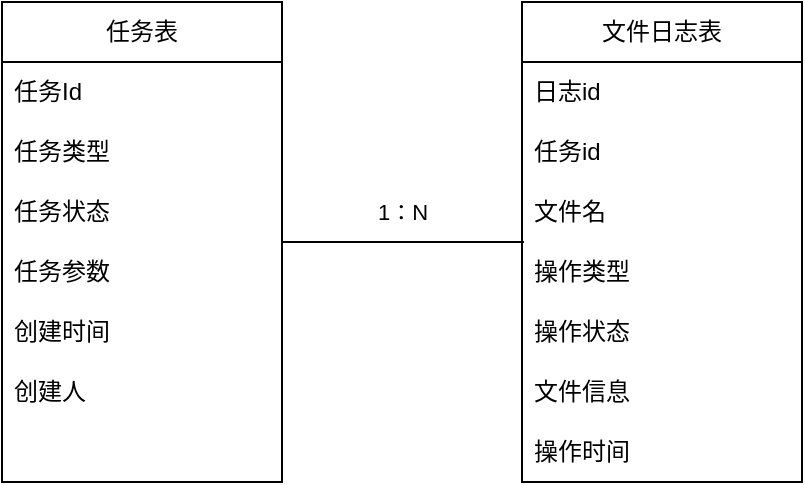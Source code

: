 <mxfile version="22.1.18" type="github">
  <diagram name="第 1 页" id="9PTIlDGoIHU2V4RHfKle">
    <mxGraphModel dx="1434" dy="738" grid="1" gridSize="10" guides="1" tooltips="1" connect="1" arrows="1" fold="1" page="1" pageScale="1" pageWidth="827" pageHeight="1169" math="0" shadow="0">
      <root>
        <mxCell id="0" />
        <mxCell id="1" parent="0" />
        <mxCell id="ciBHOBwxqZr78t8VsYqb-1" value="任务表" style="swimlane;fontStyle=0;childLayout=stackLayout;horizontal=1;startSize=30;horizontalStack=0;resizeParent=1;resizeParentMax=0;resizeLast=0;collapsible=1;marginBottom=0;whiteSpace=wrap;html=1;" vertex="1" parent="1">
          <mxGeometry x="230" y="190" width="140" height="240" as="geometry" />
        </mxCell>
        <mxCell id="ciBHOBwxqZr78t8VsYqb-2" value="任务Id" style="text;strokeColor=none;fillColor=none;align=left;verticalAlign=middle;spacingLeft=4;spacingRight=4;overflow=hidden;points=[[0,0.5],[1,0.5]];portConstraint=eastwest;rotatable=0;whiteSpace=wrap;html=1;" vertex="1" parent="ciBHOBwxqZr78t8VsYqb-1">
          <mxGeometry y="30" width="140" height="30" as="geometry" />
        </mxCell>
        <mxCell id="ciBHOBwxqZr78t8VsYqb-3" value="任务类型" style="text;strokeColor=none;fillColor=none;align=left;verticalAlign=middle;spacingLeft=4;spacingRight=4;overflow=hidden;points=[[0,0.5],[1,0.5]];portConstraint=eastwest;rotatable=0;whiteSpace=wrap;html=1;" vertex="1" parent="ciBHOBwxqZr78t8VsYqb-1">
          <mxGeometry y="60" width="140" height="30" as="geometry" />
        </mxCell>
        <mxCell id="ciBHOBwxqZr78t8VsYqb-4" value="任务状态" style="text;strokeColor=none;fillColor=none;align=left;verticalAlign=middle;spacingLeft=4;spacingRight=4;overflow=hidden;points=[[0,0.5],[1,0.5]];portConstraint=eastwest;rotatable=0;whiteSpace=wrap;html=1;" vertex="1" parent="ciBHOBwxqZr78t8VsYqb-1">
          <mxGeometry y="90" width="140" height="30" as="geometry" />
        </mxCell>
        <mxCell id="ciBHOBwxqZr78t8VsYqb-15" value="任务参数" style="text;strokeColor=none;fillColor=none;align=left;verticalAlign=middle;spacingLeft=4;spacingRight=4;overflow=hidden;points=[[0,0.5],[1,0.5]];portConstraint=eastwest;rotatable=0;whiteSpace=wrap;html=1;" vertex="1" parent="ciBHOBwxqZr78t8VsYqb-1">
          <mxGeometry y="120" width="140" height="30" as="geometry" />
        </mxCell>
        <mxCell id="ciBHOBwxqZr78t8VsYqb-16" value="创建时间" style="text;strokeColor=none;fillColor=none;align=left;verticalAlign=middle;spacingLeft=4;spacingRight=4;overflow=hidden;points=[[0,0.5],[1,0.5]];portConstraint=eastwest;rotatable=0;whiteSpace=wrap;html=1;" vertex="1" parent="ciBHOBwxqZr78t8VsYqb-1">
          <mxGeometry y="150" width="140" height="30" as="geometry" />
        </mxCell>
        <mxCell id="ciBHOBwxqZr78t8VsYqb-17" value="创建人" style="text;strokeColor=none;fillColor=none;align=left;verticalAlign=middle;spacingLeft=4;spacingRight=4;overflow=hidden;points=[[0,0.5],[1,0.5]];portConstraint=eastwest;rotatable=0;whiteSpace=wrap;html=1;" vertex="1" parent="ciBHOBwxqZr78t8VsYqb-1">
          <mxGeometry y="180" width="140" height="30" as="geometry" />
        </mxCell>
        <mxCell id="ciBHOBwxqZr78t8VsYqb-18" style="text;strokeColor=none;fillColor=none;align=left;verticalAlign=middle;spacingLeft=4;spacingRight=4;overflow=hidden;points=[[0,0.5],[1,0.5]];portConstraint=eastwest;rotatable=0;whiteSpace=wrap;html=1;" vertex="1" parent="ciBHOBwxqZr78t8VsYqb-1">
          <mxGeometry y="210" width="140" height="30" as="geometry" />
        </mxCell>
        <mxCell id="ciBHOBwxqZr78t8VsYqb-19" value="文件日志表" style="swimlane;fontStyle=0;childLayout=stackLayout;horizontal=1;startSize=30;horizontalStack=0;resizeParent=1;resizeParentMax=0;resizeLast=0;collapsible=1;marginBottom=0;whiteSpace=wrap;html=1;" vertex="1" parent="1">
          <mxGeometry x="490" y="190" width="140" height="240" as="geometry" />
        </mxCell>
        <mxCell id="ciBHOBwxqZr78t8VsYqb-27" value="日志id" style="text;strokeColor=none;fillColor=none;align=left;verticalAlign=middle;spacingLeft=4;spacingRight=4;overflow=hidden;points=[[0,0.5],[1,0.5]];portConstraint=eastwest;rotatable=0;whiteSpace=wrap;html=1;" vertex="1" parent="ciBHOBwxqZr78t8VsYqb-19">
          <mxGeometry y="30" width="140" height="30" as="geometry" />
        </mxCell>
        <mxCell id="ciBHOBwxqZr78t8VsYqb-32" value="任务id" style="text;strokeColor=none;fillColor=none;align=left;verticalAlign=middle;spacingLeft=4;spacingRight=4;overflow=hidden;points=[[0,0.5],[1,0.5]];portConstraint=eastwest;rotatable=0;whiteSpace=wrap;html=1;" vertex="1" parent="ciBHOBwxqZr78t8VsYqb-19">
          <mxGeometry y="60" width="140" height="30" as="geometry" />
        </mxCell>
        <mxCell id="ciBHOBwxqZr78t8VsYqb-20" value="文件名" style="text;strokeColor=none;fillColor=none;align=left;verticalAlign=middle;spacingLeft=4;spacingRight=4;overflow=hidden;points=[[0,0.5],[1,0.5]];portConstraint=eastwest;rotatable=0;whiteSpace=wrap;html=1;" vertex="1" parent="ciBHOBwxqZr78t8VsYqb-19">
          <mxGeometry y="90" width="140" height="30" as="geometry" />
        </mxCell>
        <mxCell id="ciBHOBwxqZr78t8VsYqb-21" value="操作类型" style="text;strokeColor=none;fillColor=none;align=left;verticalAlign=middle;spacingLeft=4;spacingRight=4;overflow=hidden;points=[[0,0.5],[1,0.5]];portConstraint=eastwest;rotatable=0;whiteSpace=wrap;html=1;" vertex="1" parent="ciBHOBwxqZr78t8VsYqb-19">
          <mxGeometry y="120" width="140" height="30" as="geometry" />
        </mxCell>
        <mxCell id="ciBHOBwxqZr78t8VsYqb-22" value="操作状态" style="text;strokeColor=none;fillColor=none;align=left;verticalAlign=middle;spacingLeft=4;spacingRight=4;overflow=hidden;points=[[0,0.5],[1,0.5]];portConstraint=eastwest;rotatable=0;whiteSpace=wrap;html=1;" vertex="1" parent="ciBHOBwxqZr78t8VsYqb-19">
          <mxGeometry y="150" width="140" height="30" as="geometry" />
        </mxCell>
        <mxCell id="ciBHOBwxqZr78t8VsYqb-23" value="文件信息" style="text;strokeColor=none;fillColor=none;align=left;verticalAlign=middle;spacingLeft=4;spacingRight=4;overflow=hidden;points=[[0,0.5],[1,0.5]];portConstraint=eastwest;rotatable=0;whiteSpace=wrap;html=1;" vertex="1" parent="ciBHOBwxqZr78t8VsYqb-19">
          <mxGeometry y="180" width="140" height="30" as="geometry" />
        </mxCell>
        <mxCell id="ciBHOBwxqZr78t8VsYqb-24" value="操作时间" style="text;strokeColor=none;fillColor=none;align=left;verticalAlign=middle;spacingLeft=4;spacingRight=4;overflow=hidden;points=[[0,0.5],[1,0.5]];portConstraint=eastwest;rotatable=0;whiteSpace=wrap;html=1;" vertex="1" parent="ciBHOBwxqZr78t8VsYqb-19">
          <mxGeometry y="210" width="140" height="30" as="geometry" />
        </mxCell>
        <mxCell id="ciBHOBwxqZr78t8VsYqb-30" value="" style="endArrow=none;html=1;rounded=0;exitX=1;exitY=0.5;exitDx=0;exitDy=0;entryX=0.007;entryY=0;entryDx=0;entryDy=0;entryPerimeter=0;" edge="1" parent="1" target="ciBHOBwxqZr78t8VsYqb-21">
          <mxGeometry width="50" height="50" relative="1" as="geometry">
            <mxPoint x="370" y="310" as="sourcePoint" />
            <mxPoint x="490" y="340" as="targetPoint" />
          </mxGeometry>
        </mxCell>
        <mxCell id="ciBHOBwxqZr78t8VsYqb-31" value="1：N" style="edgeLabel;html=1;align=center;verticalAlign=middle;resizable=0;points=[];" vertex="1" connectable="0" parent="ciBHOBwxqZr78t8VsYqb-30">
          <mxGeometry x="0.067" y="8" relative="1" as="geometry">
            <mxPoint x="-5" y="-7" as="offset" />
          </mxGeometry>
        </mxCell>
      </root>
    </mxGraphModel>
  </diagram>
</mxfile>
